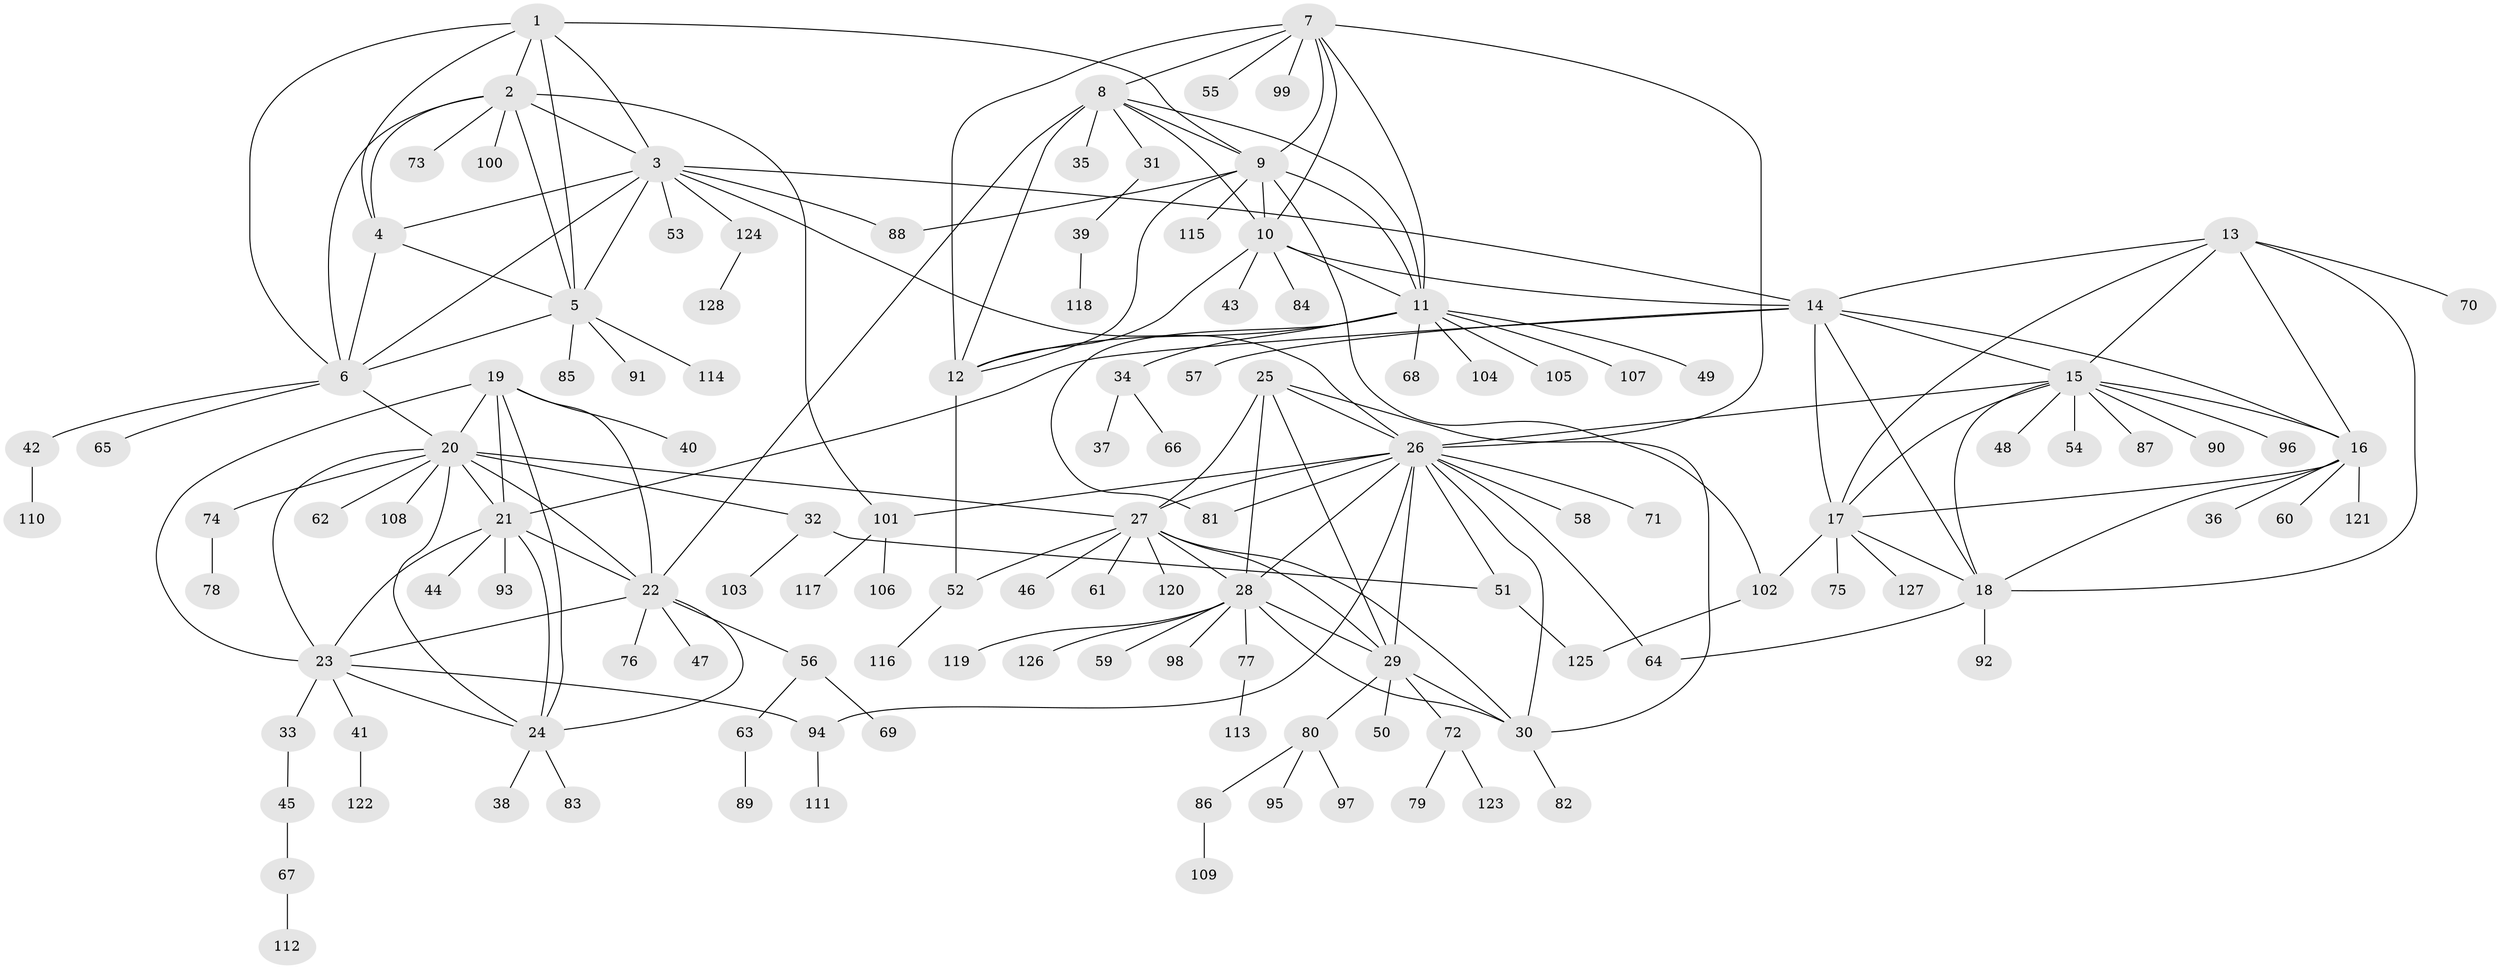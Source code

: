 // coarse degree distribution, {9: 0.020618556701030927, 5: 0.05154639175257732, 6: 0.020618556701030927, 14: 0.020618556701030927, 8: 0.010309278350515464, 12: 0.010309278350515464, 7: 0.05154639175257732, 10: 0.020618556701030927, 17: 0.010309278350515464, 2: 0.13402061855670103, 1: 0.6185567010309279, 3: 0.030927835051546393}
// Generated by graph-tools (version 1.1) at 2025/24/03/03/25 07:24:16]
// undirected, 128 vertices, 192 edges
graph export_dot {
graph [start="1"]
  node [color=gray90,style=filled];
  1;
  2;
  3;
  4;
  5;
  6;
  7;
  8;
  9;
  10;
  11;
  12;
  13;
  14;
  15;
  16;
  17;
  18;
  19;
  20;
  21;
  22;
  23;
  24;
  25;
  26;
  27;
  28;
  29;
  30;
  31;
  32;
  33;
  34;
  35;
  36;
  37;
  38;
  39;
  40;
  41;
  42;
  43;
  44;
  45;
  46;
  47;
  48;
  49;
  50;
  51;
  52;
  53;
  54;
  55;
  56;
  57;
  58;
  59;
  60;
  61;
  62;
  63;
  64;
  65;
  66;
  67;
  68;
  69;
  70;
  71;
  72;
  73;
  74;
  75;
  76;
  77;
  78;
  79;
  80;
  81;
  82;
  83;
  84;
  85;
  86;
  87;
  88;
  89;
  90;
  91;
  92;
  93;
  94;
  95;
  96;
  97;
  98;
  99;
  100;
  101;
  102;
  103;
  104;
  105;
  106;
  107;
  108;
  109;
  110;
  111;
  112;
  113;
  114;
  115;
  116;
  117;
  118;
  119;
  120;
  121;
  122;
  123;
  124;
  125;
  126;
  127;
  128;
  1 -- 2;
  1 -- 3;
  1 -- 4;
  1 -- 5;
  1 -- 6;
  1 -- 9;
  2 -- 3;
  2 -- 4;
  2 -- 5;
  2 -- 6;
  2 -- 73;
  2 -- 100;
  2 -- 101;
  3 -- 4;
  3 -- 5;
  3 -- 6;
  3 -- 14;
  3 -- 26;
  3 -- 53;
  3 -- 88;
  3 -- 124;
  4 -- 5;
  4 -- 6;
  5 -- 6;
  5 -- 85;
  5 -- 91;
  5 -- 114;
  6 -- 20;
  6 -- 42;
  6 -- 65;
  7 -- 8;
  7 -- 9;
  7 -- 10;
  7 -- 11;
  7 -- 12;
  7 -- 26;
  7 -- 55;
  7 -- 99;
  8 -- 9;
  8 -- 10;
  8 -- 11;
  8 -- 12;
  8 -- 22;
  8 -- 31;
  8 -- 35;
  9 -- 10;
  9 -- 11;
  9 -- 12;
  9 -- 88;
  9 -- 102;
  9 -- 115;
  10 -- 11;
  10 -- 12;
  10 -- 14;
  10 -- 43;
  10 -- 84;
  11 -- 12;
  11 -- 34;
  11 -- 49;
  11 -- 68;
  11 -- 81;
  11 -- 104;
  11 -- 105;
  11 -- 107;
  12 -- 52;
  13 -- 14;
  13 -- 15;
  13 -- 16;
  13 -- 17;
  13 -- 18;
  13 -- 70;
  14 -- 15;
  14 -- 16;
  14 -- 17;
  14 -- 18;
  14 -- 21;
  14 -- 57;
  15 -- 16;
  15 -- 17;
  15 -- 18;
  15 -- 26;
  15 -- 48;
  15 -- 54;
  15 -- 87;
  15 -- 90;
  15 -- 96;
  16 -- 17;
  16 -- 18;
  16 -- 36;
  16 -- 60;
  16 -- 121;
  17 -- 18;
  17 -- 75;
  17 -- 102;
  17 -- 127;
  18 -- 64;
  18 -- 92;
  19 -- 20;
  19 -- 21;
  19 -- 22;
  19 -- 23;
  19 -- 24;
  19 -- 40;
  20 -- 21;
  20 -- 22;
  20 -- 23;
  20 -- 24;
  20 -- 27;
  20 -- 32;
  20 -- 62;
  20 -- 74;
  20 -- 108;
  21 -- 22;
  21 -- 23;
  21 -- 24;
  21 -- 44;
  21 -- 93;
  22 -- 23;
  22 -- 24;
  22 -- 47;
  22 -- 56;
  22 -- 76;
  23 -- 24;
  23 -- 33;
  23 -- 41;
  23 -- 94;
  24 -- 38;
  24 -- 83;
  25 -- 26;
  25 -- 27;
  25 -- 28;
  25 -- 29;
  25 -- 30;
  26 -- 27;
  26 -- 28;
  26 -- 29;
  26 -- 30;
  26 -- 51;
  26 -- 58;
  26 -- 64;
  26 -- 71;
  26 -- 81;
  26 -- 94;
  26 -- 101;
  27 -- 28;
  27 -- 29;
  27 -- 30;
  27 -- 46;
  27 -- 52;
  27 -- 61;
  27 -- 120;
  28 -- 29;
  28 -- 30;
  28 -- 59;
  28 -- 77;
  28 -- 98;
  28 -- 119;
  28 -- 126;
  29 -- 30;
  29 -- 50;
  29 -- 72;
  29 -- 80;
  30 -- 82;
  31 -- 39;
  32 -- 51;
  32 -- 103;
  33 -- 45;
  34 -- 37;
  34 -- 66;
  39 -- 118;
  41 -- 122;
  42 -- 110;
  45 -- 67;
  51 -- 125;
  52 -- 116;
  56 -- 63;
  56 -- 69;
  63 -- 89;
  67 -- 112;
  72 -- 79;
  72 -- 123;
  74 -- 78;
  77 -- 113;
  80 -- 86;
  80 -- 95;
  80 -- 97;
  86 -- 109;
  94 -- 111;
  101 -- 106;
  101 -- 117;
  102 -- 125;
  124 -- 128;
}
